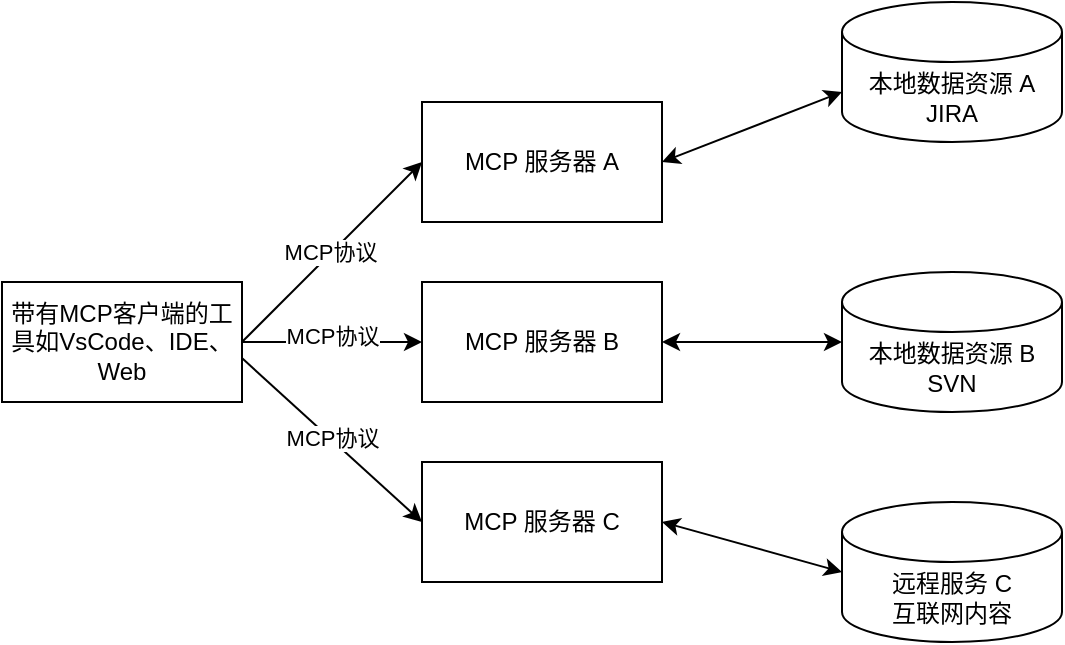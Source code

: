 <mxfile version="26.0.5">
  <diagram name="第 1 页" id="Bsp2av9XndAxbZshPBOx">
    <mxGraphModel dx="710" dy="838" grid="1" gridSize="10" guides="1" tooltips="1" connect="1" arrows="1" fold="1" page="1" pageScale="1" pageWidth="827" pageHeight="1169" math="0" shadow="0">
      <root>
        <mxCell id="0" />
        <mxCell id="1" parent="0" />
        <mxCell id="95v344-BZGEqV2dCjM4N-11" style="edgeStyle=orthogonalEdgeStyle;rounded=0;orthogonalLoop=1;jettySize=auto;html=1;exitX=1;exitY=0.5;exitDx=0;exitDy=0;entryX=0;entryY=0.5;entryDx=0;entryDy=0;" edge="1" parent="1" source="95v344-BZGEqV2dCjM4N-1" target="95v344-BZGEqV2dCjM4N-4">
          <mxGeometry relative="1" as="geometry" />
        </mxCell>
        <mxCell id="95v344-BZGEqV2dCjM4N-17" value="MCP协议" style="edgeLabel;html=1;align=center;verticalAlign=middle;resizable=0;points=[];" vertex="1" connectable="0" parent="95v344-BZGEqV2dCjM4N-11">
          <mxGeometry x="-0.012" y="3" relative="1" as="geometry">
            <mxPoint as="offset" />
          </mxGeometry>
        </mxCell>
        <mxCell id="95v344-BZGEqV2dCjM4N-1" value="带有MCP客户端的工具如VsCode、IDE、Web" style="rounded=0;whiteSpace=wrap;html=1;" vertex="1" parent="1">
          <mxGeometry x="40" y="270" width="120" height="60" as="geometry" />
        </mxCell>
        <mxCell id="95v344-BZGEqV2dCjM4N-2" value="MCP 服务器 A" style="rounded=0;whiteSpace=wrap;html=1;" vertex="1" parent="1">
          <mxGeometry x="250" y="180" width="120" height="60" as="geometry" />
        </mxCell>
        <mxCell id="95v344-BZGEqV2dCjM4N-4" value="MCP 服务器 B" style="rounded=0;whiteSpace=wrap;html=1;" vertex="1" parent="1">
          <mxGeometry x="250" y="270" width="120" height="60" as="geometry" />
        </mxCell>
        <mxCell id="95v344-BZGEqV2dCjM4N-5" value="MCP 服务器 C" style="rounded=0;whiteSpace=wrap;html=1;" vertex="1" parent="1">
          <mxGeometry x="250" y="360" width="120" height="60" as="geometry" />
        </mxCell>
        <mxCell id="95v344-BZGEqV2dCjM4N-6" value="本地数据资源 A&lt;div&gt;JIRA&lt;/div&gt;" style="shape=cylinder3;whiteSpace=wrap;html=1;boundedLbl=1;backgroundOutline=1;size=15;" vertex="1" parent="1">
          <mxGeometry x="460" y="130" width="110" height="70" as="geometry" />
        </mxCell>
        <mxCell id="95v344-BZGEqV2dCjM4N-8" value="本地数据资源 B&lt;div&gt;SVN&lt;/div&gt;" style="shape=cylinder3;whiteSpace=wrap;html=1;boundedLbl=1;backgroundOutline=1;size=15;" vertex="1" parent="1">
          <mxGeometry x="460" y="265" width="110" height="70" as="geometry" />
        </mxCell>
        <mxCell id="95v344-BZGEqV2dCjM4N-9" value="远程服务 C&lt;div&gt;互联网内容&lt;/div&gt;" style="shape=cylinder3;whiteSpace=wrap;html=1;boundedLbl=1;backgroundOutline=1;size=15;" vertex="1" parent="1">
          <mxGeometry x="460" y="380" width="110" height="70" as="geometry" />
        </mxCell>
        <mxCell id="95v344-BZGEqV2dCjM4N-10" value="" style="endArrow=classic;html=1;rounded=0;exitX=1;exitY=0.5;exitDx=0;exitDy=0;entryX=0;entryY=0.5;entryDx=0;entryDy=0;" edge="1" parent="1" source="95v344-BZGEqV2dCjM4N-1" target="95v344-BZGEqV2dCjM4N-2">
          <mxGeometry width="50" height="50" relative="1" as="geometry">
            <mxPoint x="230" y="450" as="sourcePoint" />
            <mxPoint x="280" y="400" as="targetPoint" />
          </mxGeometry>
        </mxCell>
        <mxCell id="95v344-BZGEqV2dCjM4N-16" value="MCP协议" style="edgeLabel;html=1;align=center;verticalAlign=middle;resizable=0;points=[];" vertex="1" connectable="0" parent="95v344-BZGEqV2dCjM4N-10">
          <mxGeometry x="-0.019" y="1" relative="1" as="geometry">
            <mxPoint as="offset" />
          </mxGeometry>
        </mxCell>
        <mxCell id="95v344-BZGEqV2dCjM4N-15" value="" style="endArrow=classic;html=1;rounded=0;exitX=1.002;exitY=0.638;exitDx=0;exitDy=0;exitPerimeter=0;entryX=0;entryY=0.5;entryDx=0;entryDy=0;" edge="1" parent="1" source="95v344-BZGEqV2dCjM4N-1" target="95v344-BZGEqV2dCjM4N-5">
          <mxGeometry width="50" height="50" relative="1" as="geometry">
            <mxPoint x="230" y="450" as="sourcePoint" />
            <mxPoint x="280" y="400" as="targetPoint" />
          </mxGeometry>
        </mxCell>
        <mxCell id="95v344-BZGEqV2dCjM4N-18" value="MCP协议" style="edgeLabel;html=1;align=center;verticalAlign=middle;resizable=0;points=[];" vertex="1" connectable="0" parent="95v344-BZGEqV2dCjM4N-15">
          <mxGeometry x="-0.03" y="1" relative="1" as="geometry">
            <mxPoint as="offset" />
          </mxGeometry>
        </mxCell>
        <mxCell id="95v344-BZGEqV2dCjM4N-19" value="" style="endArrow=classic;startArrow=classic;html=1;rounded=0;entryX=0;entryY=0;entryDx=0;entryDy=45;entryPerimeter=0;exitX=1;exitY=0.5;exitDx=0;exitDy=0;" edge="1" parent="1" source="95v344-BZGEqV2dCjM4N-2" target="95v344-BZGEqV2dCjM4N-6">
          <mxGeometry width="50" height="50" relative="1" as="geometry">
            <mxPoint x="230" y="450" as="sourcePoint" />
            <mxPoint x="280" y="400" as="targetPoint" />
          </mxGeometry>
        </mxCell>
        <mxCell id="95v344-BZGEqV2dCjM4N-21" value="" style="endArrow=classic;startArrow=classic;html=1;rounded=0;entryX=0;entryY=0.5;entryDx=0;entryDy=0;entryPerimeter=0;exitX=1;exitY=0.5;exitDx=0;exitDy=0;" edge="1" parent="1" source="95v344-BZGEqV2dCjM4N-4" target="95v344-BZGEqV2dCjM4N-8">
          <mxGeometry width="50" height="50" relative="1" as="geometry">
            <mxPoint x="380" y="220" as="sourcePoint" />
            <mxPoint x="470" y="185" as="targetPoint" />
          </mxGeometry>
        </mxCell>
        <mxCell id="95v344-BZGEqV2dCjM4N-22" value="" style="endArrow=classic;startArrow=classic;html=1;rounded=0;entryX=0;entryY=0.5;entryDx=0;entryDy=0;entryPerimeter=0;exitX=1;exitY=0.5;exitDx=0;exitDy=0;" edge="1" parent="1" source="95v344-BZGEqV2dCjM4N-5" target="95v344-BZGEqV2dCjM4N-9">
          <mxGeometry width="50" height="50" relative="1" as="geometry">
            <mxPoint x="390" y="230" as="sourcePoint" />
            <mxPoint x="480" y="195" as="targetPoint" />
          </mxGeometry>
        </mxCell>
      </root>
    </mxGraphModel>
  </diagram>
</mxfile>
